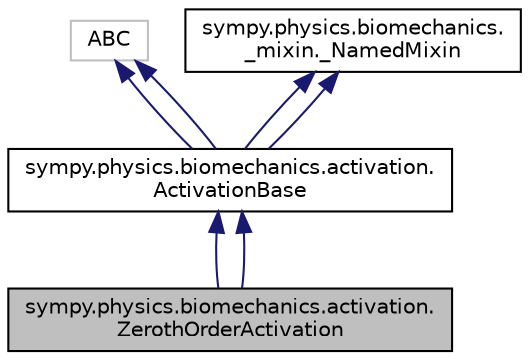 digraph "sympy.physics.biomechanics.activation.ZerothOrderActivation"
{
 // LATEX_PDF_SIZE
  edge [fontname="Helvetica",fontsize="10",labelfontname="Helvetica",labelfontsize="10"];
  node [fontname="Helvetica",fontsize="10",shape=record];
  Node1 [label="sympy.physics.biomechanics.activation.\lZerothOrderActivation",height=0.2,width=0.4,color="black", fillcolor="grey75", style="filled", fontcolor="black",tooltip=" "];
  Node2 -> Node1 [dir="back",color="midnightblue",fontsize="10",style="solid",fontname="Helvetica"];
  Node2 [label="sympy.physics.biomechanics.activation.\lActivationBase",height=0.2,width=0.4,color="black", fillcolor="white", style="filled",URL="$classsympy_1_1physics_1_1biomechanics_1_1activation_1_1ActivationBase.html",tooltip=" "];
  Node3 -> Node2 [dir="back",color="midnightblue",fontsize="10",style="solid",fontname="Helvetica"];
  Node3 [label="ABC",height=0.2,width=0.4,color="grey75", fillcolor="white", style="filled",tooltip=" "];
  Node4 -> Node2 [dir="back",color="midnightblue",fontsize="10",style="solid",fontname="Helvetica"];
  Node4 [label="sympy.physics.biomechanics.\l_mixin._NamedMixin",height=0.2,width=0.4,color="black", fillcolor="white", style="filled",URL="$classsympy_1_1physics_1_1biomechanics_1_1__mixin_1_1__NamedMixin.html",tooltip=" "];
  Node3 -> Node2 [dir="back",color="midnightblue",fontsize="10",style="solid",fontname="Helvetica"];
  Node4 -> Node2 [dir="back",color="midnightblue",fontsize="10",style="solid",fontname="Helvetica"];
  Node2 -> Node1 [dir="back",color="midnightblue",fontsize="10",style="solid",fontname="Helvetica"];
}
